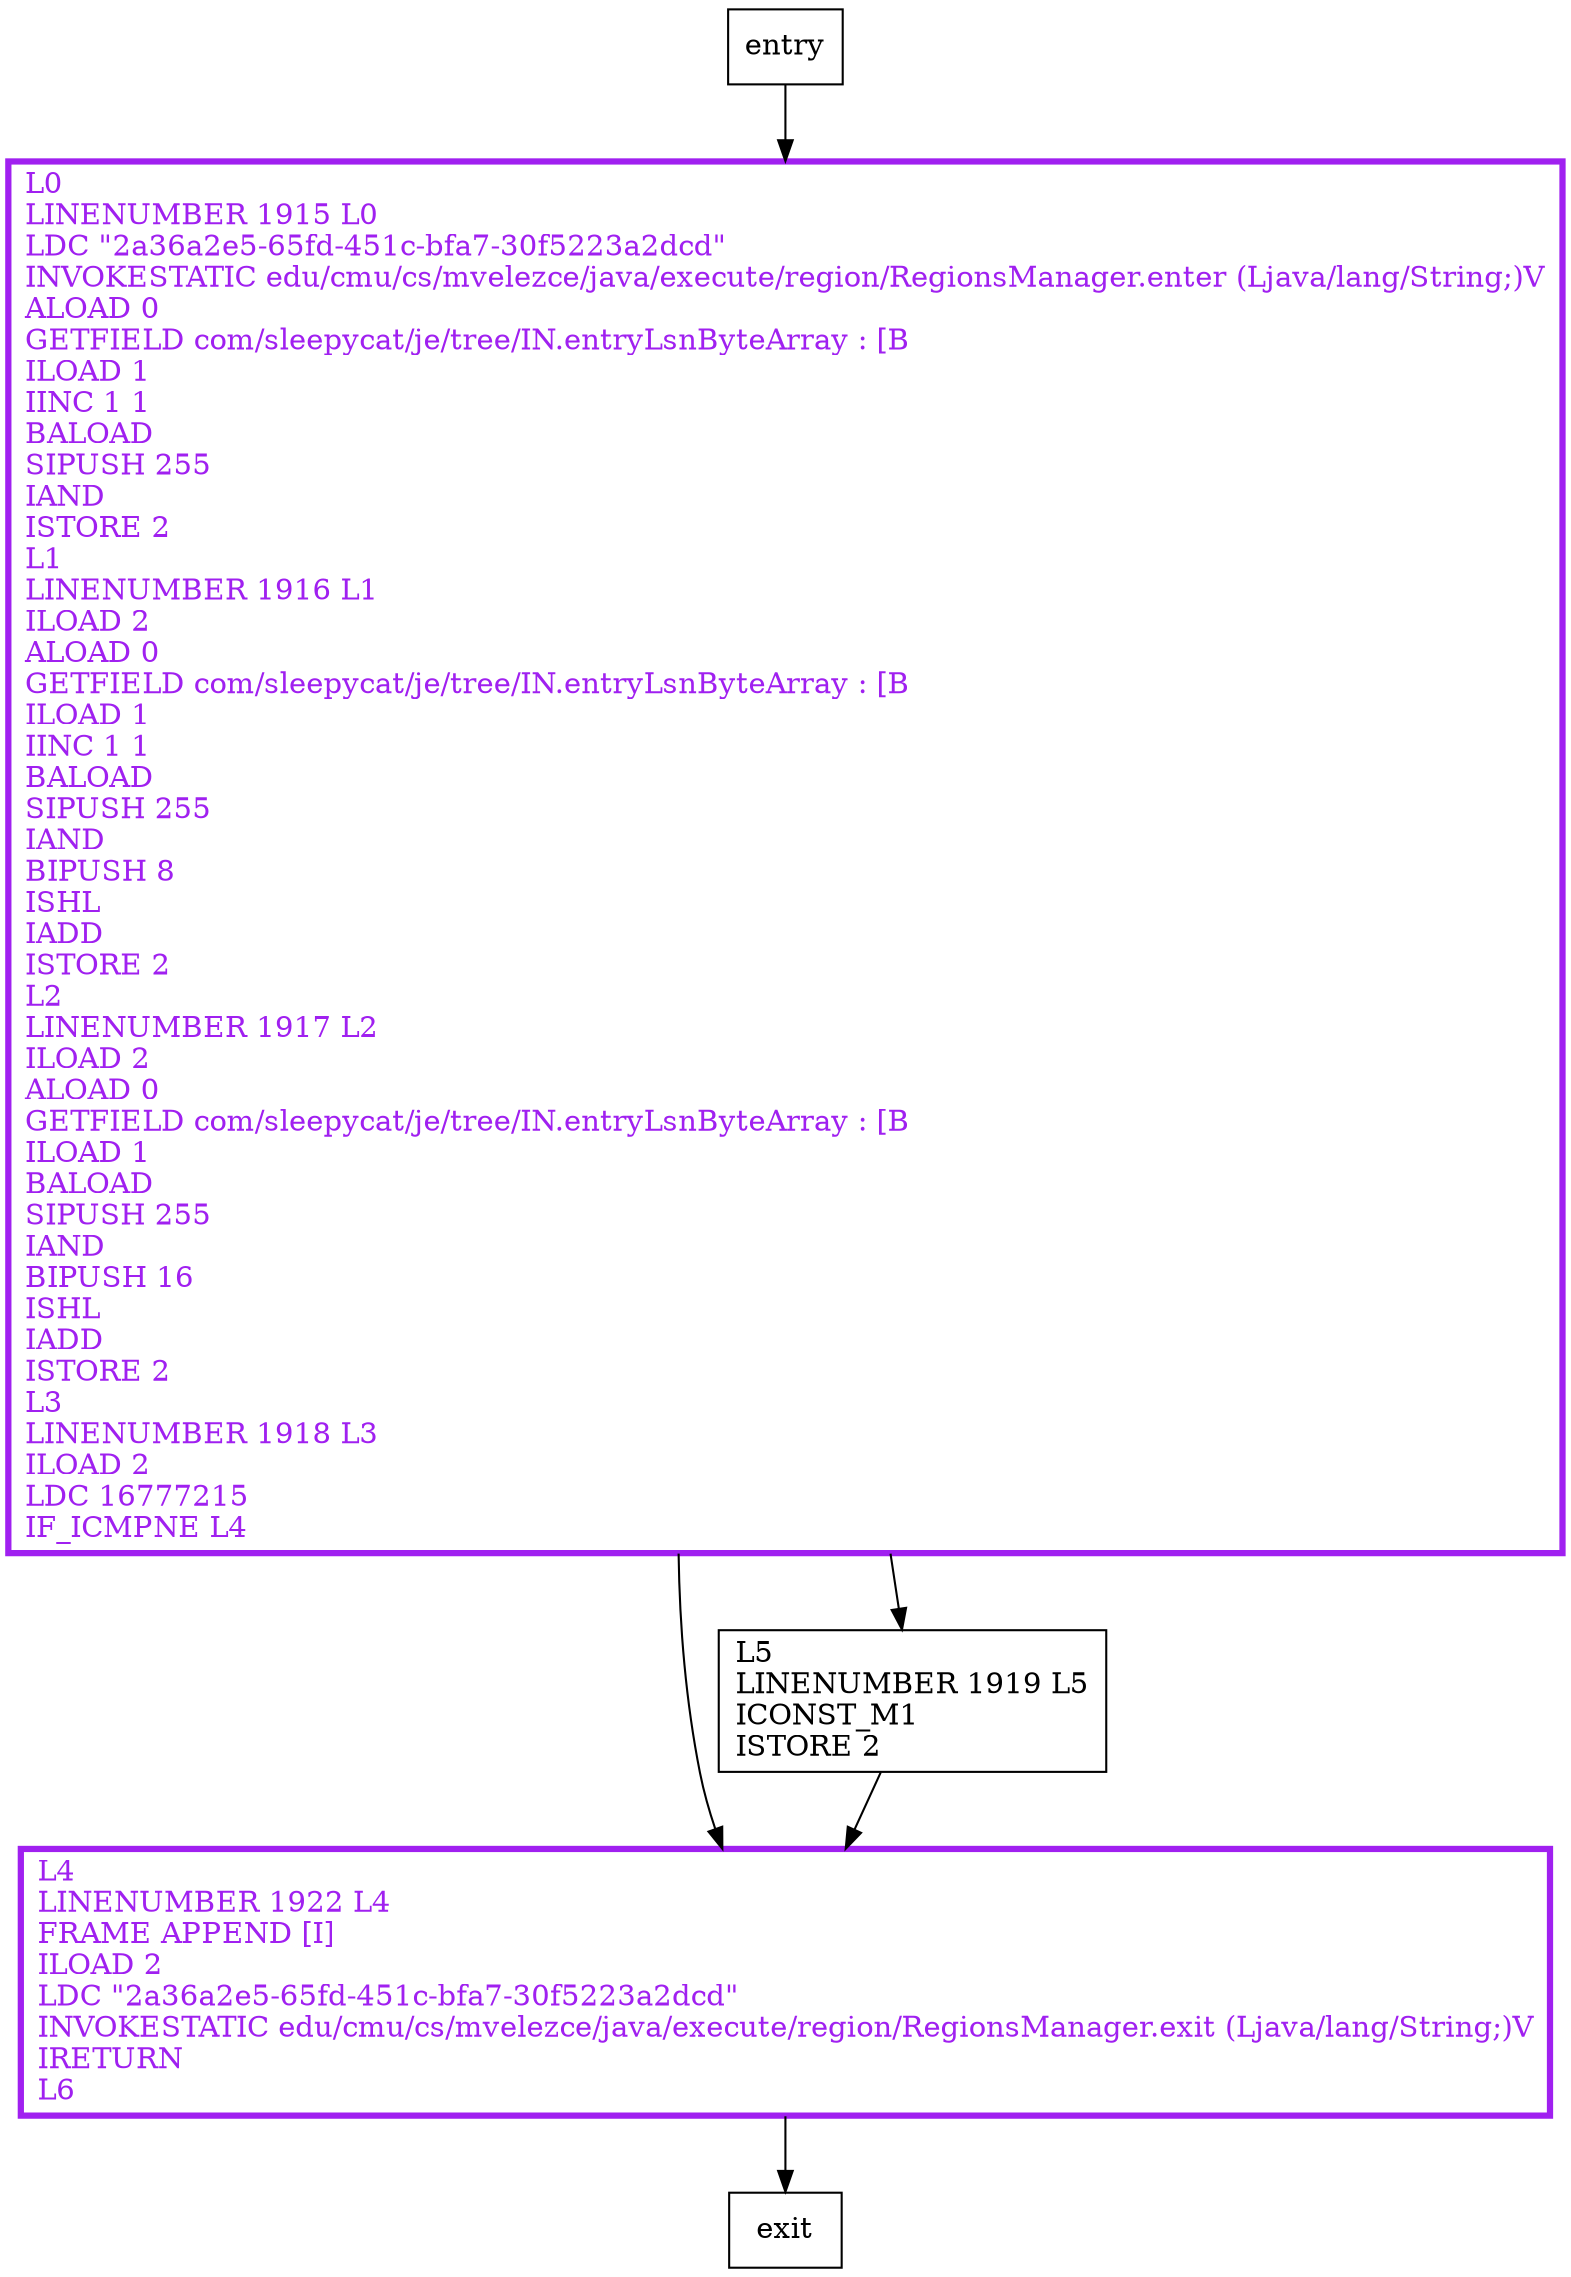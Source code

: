 digraph get3ByteInt {
node [shape=record];
124764654 [label="L4\lLINENUMBER 1922 L4\lFRAME APPEND [I]\lILOAD 2\lLDC \"2a36a2e5-65fd-451c-bfa7-30f5223a2dcd\"\lINVOKESTATIC edu/cmu/cs/mvelezce/java/execute/region/RegionsManager.exit (Ljava/lang/String;)V\lIRETURN\lL6\l"];
942655852 [label="L0\lLINENUMBER 1915 L0\lLDC \"2a36a2e5-65fd-451c-bfa7-30f5223a2dcd\"\lINVOKESTATIC edu/cmu/cs/mvelezce/java/execute/region/RegionsManager.enter (Ljava/lang/String;)V\lALOAD 0\lGETFIELD com/sleepycat/je/tree/IN.entryLsnByteArray : [B\lILOAD 1\lIINC 1 1\lBALOAD\lSIPUSH 255\lIAND\lISTORE 2\lL1\lLINENUMBER 1916 L1\lILOAD 2\lALOAD 0\lGETFIELD com/sleepycat/je/tree/IN.entryLsnByteArray : [B\lILOAD 1\lIINC 1 1\lBALOAD\lSIPUSH 255\lIAND\lBIPUSH 8\lISHL\lIADD\lISTORE 2\lL2\lLINENUMBER 1917 L2\lILOAD 2\lALOAD 0\lGETFIELD com/sleepycat/je/tree/IN.entryLsnByteArray : [B\lILOAD 1\lBALOAD\lSIPUSH 255\lIAND\lBIPUSH 16\lISHL\lIADD\lISTORE 2\lL3\lLINENUMBER 1918 L3\lILOAD 2\lLDC 16777215\lIF_ICMPNE L4\l"];
1212197019 [label="L5\lLINENUMBER 1919 L5\lICONST_M1\lISTORE 2\l"];
entry;
exit;
124764654 -> exit
entry -> 942655852
942655852 -> 124764654
942655852 -> 1212197019
1212197019 -> 124764654
124764654[fontcolor="purple", penwidth=3, color="purple"];
942655852[fontcolor="purple", penwidth=3, color="purple"];
}
